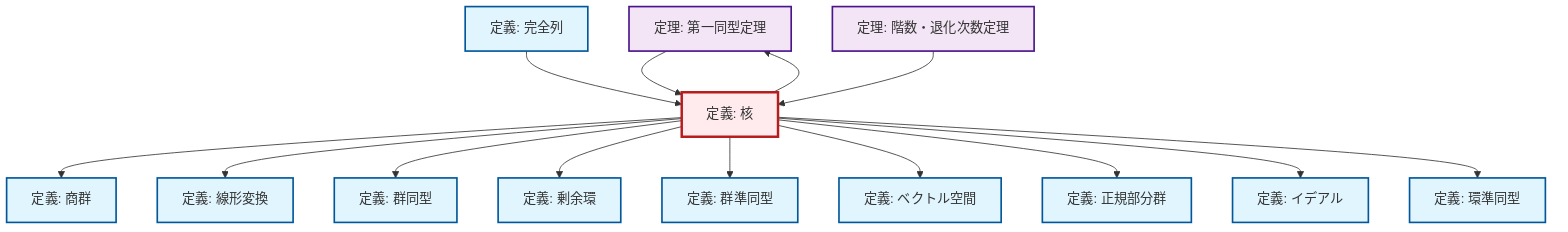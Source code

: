 graph TD
    classDef definition fill:#e1f5fe,stroke:#01579b,stroke-width:2px
    classDef theorem fill:#f3e5f5,stroke:#4a148c,stroke-width:2px
    classDef axiom fill:#fff3e0,stroke:#e65100,stroke-width:2px
    classDef example fill:#e8f5e9,stroke:#1b5e20,stroke-width:2px
    classDef current fill:#ffebee,stroke:#b71c1c,stroke-width:3px
    thm-first-isomorphism["定理: 第一同型定理"]:::theorem
    def-quotient-group["定義: 商群"]:::definition
    def-quotient-ring["定義: 剰余環"]:::definition
    def-vector-space["定義: ベクトル空間"]:::definition
    def-homomorphism["定義: 群準同型"]:::definition
    def-kernel["定義: 核"]:::definition
    def-isomorphism["定義: 群同型"]:::definition
    thm-rank-nullity["定理: 階数・退化次数定理"]:::theorem
    def-ideal["定義: イデアル"]:::definition
    def-linear-transformation["定義: 線形変換"]:::definition
    def-normal-subgroup["定義: 正規部分群"]:::definition
    def-exact-sequence["定義: 完全列"]:::definition
    def-ring-homomorphism["定義: 環準同型"]:::definition
    thm-first-isomorphism --> def-kernel
    def-exact-sequence --> def-kernel
    def-kernel --> def-quotient-group
    def-kernel --> def-linear-transformation
    def-kernel --> def-isomorphism
    def-kernel --> def-quotient-ring
    def-kernel --> def-homomorphism
    thm-rank-nullity --> def-kernel
    def-kernel --> thm-first-isomorphism
    def-kernel --> def-vector-space
    def-kernel --> def-normal-subgroup
    def-kernel --> def-ideal
    def-kernel --> def-ring-homomorphism
    class def-kernel current